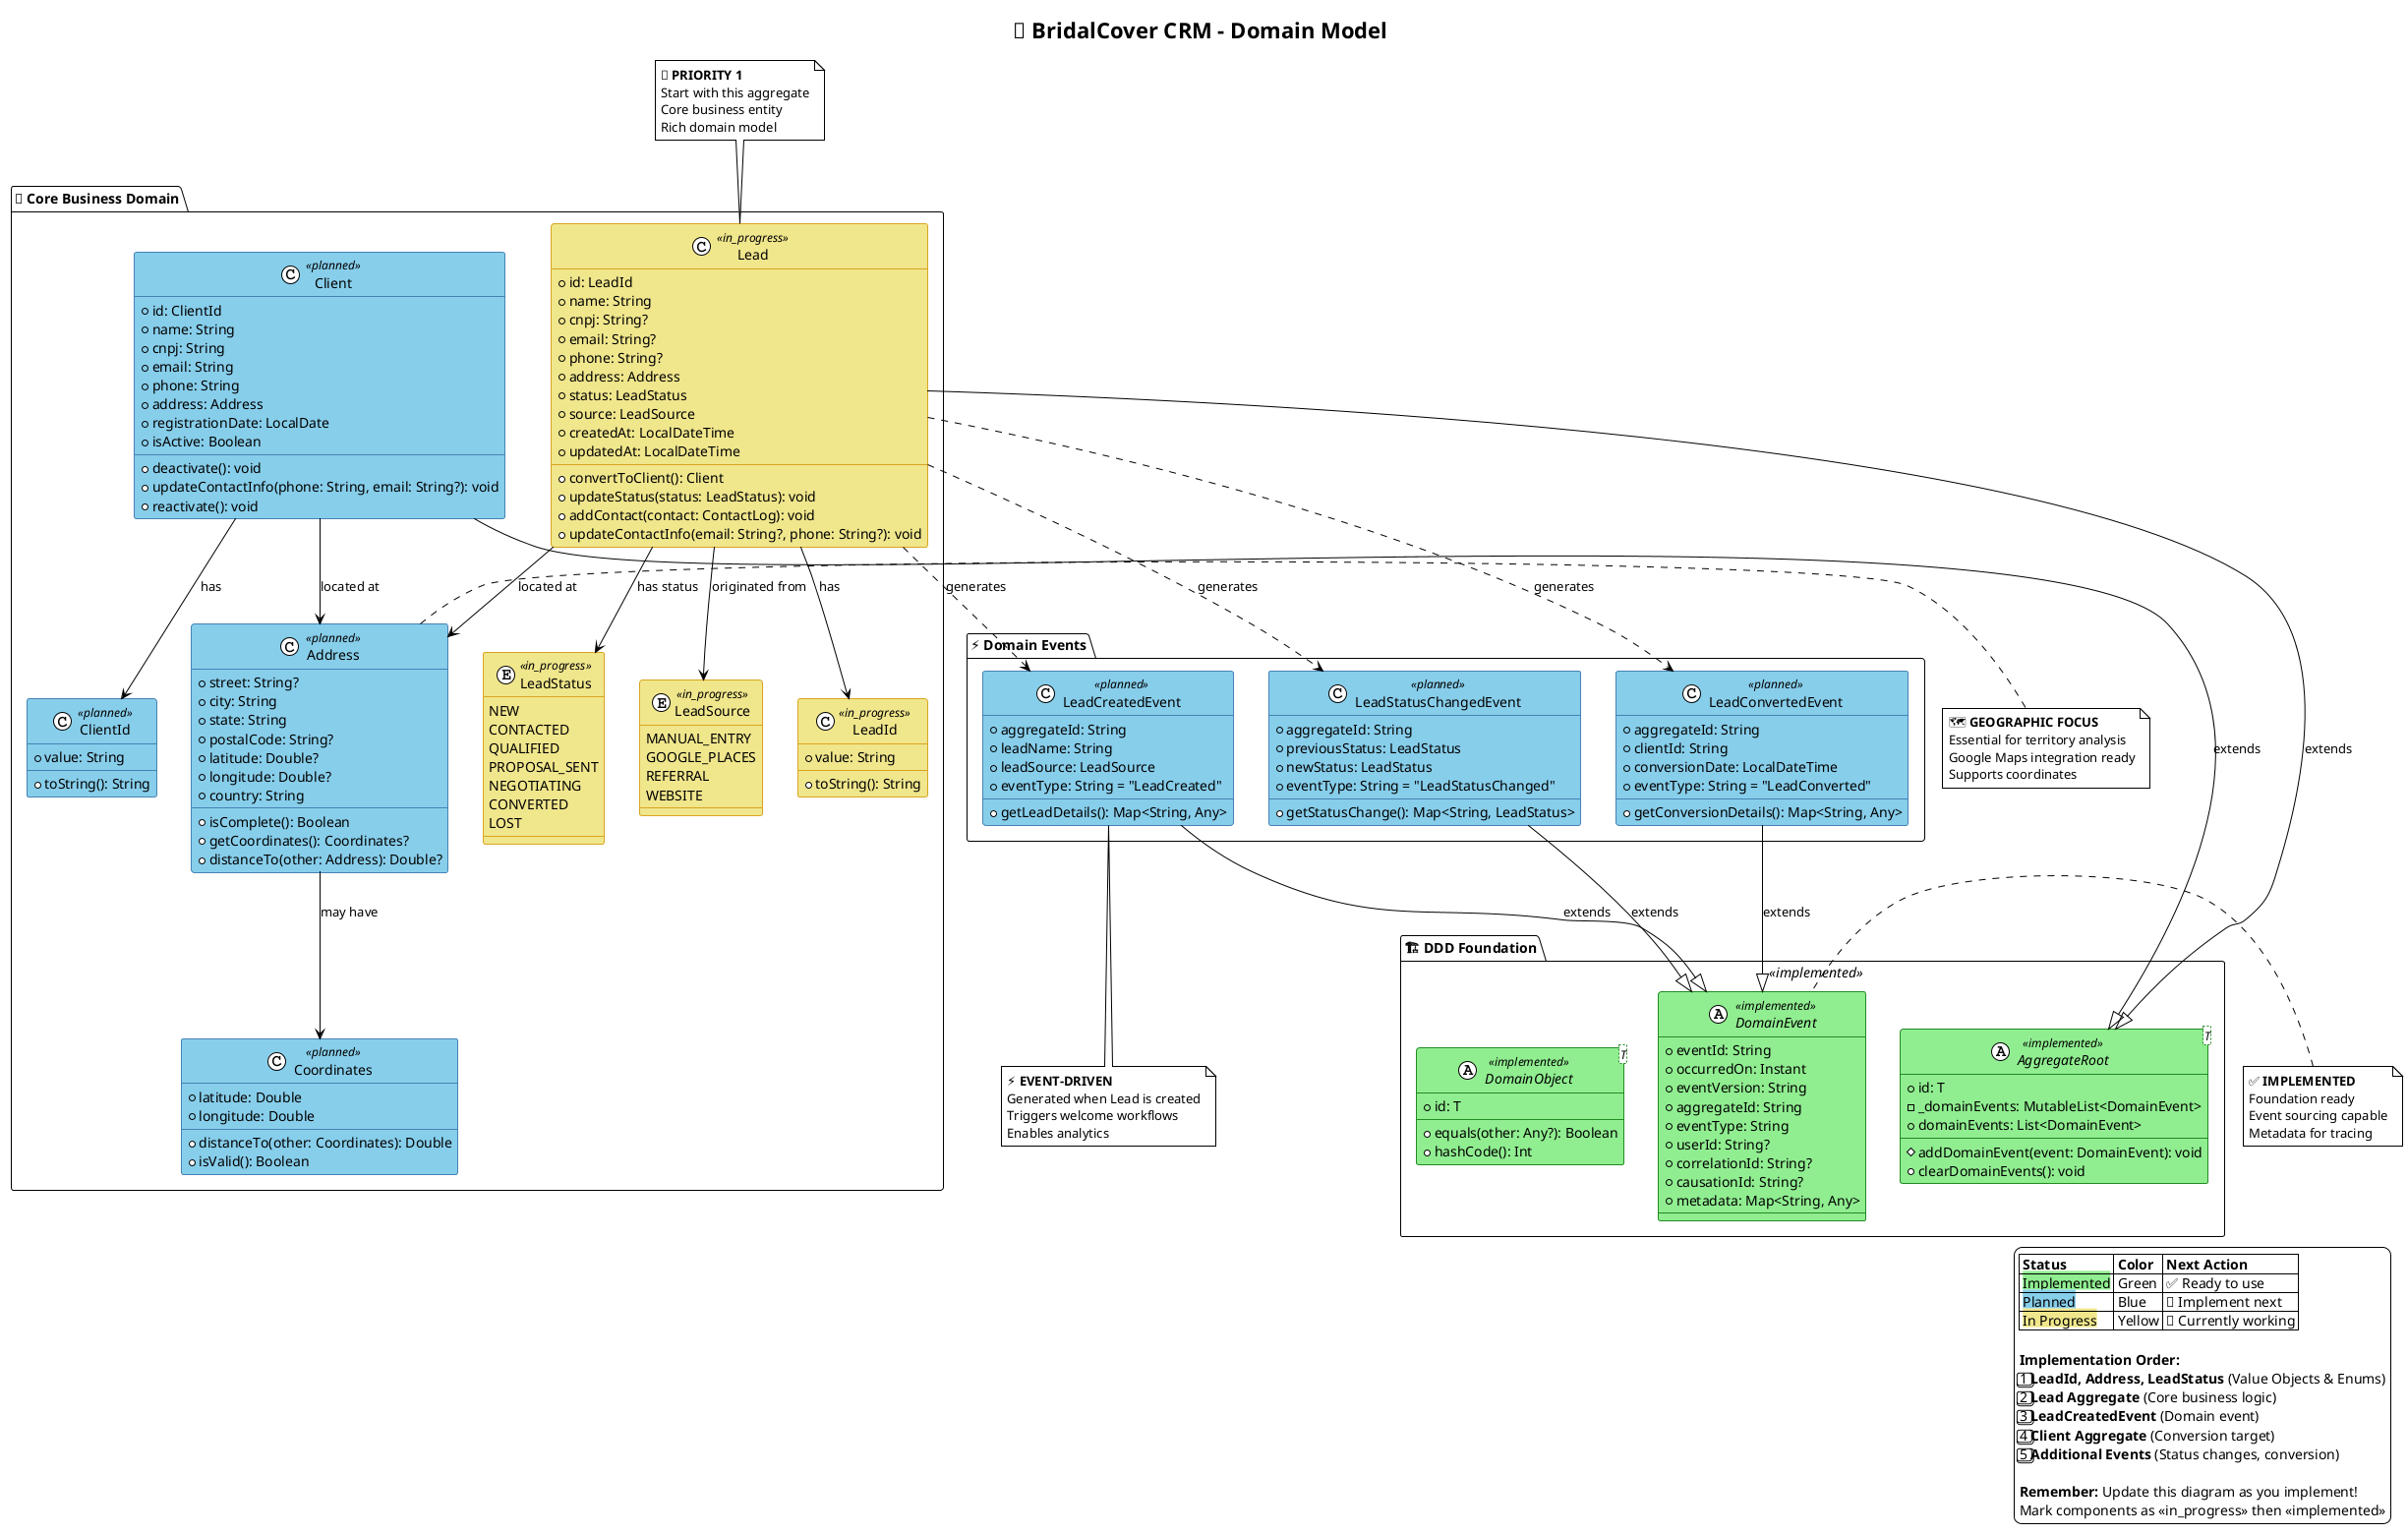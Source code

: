 @startuml Domain Model

!theme plain
title 🎯 BridalCover CRM - Domain Model

skinparam class {
    BackgroundColor<<implemented>> #90EE90
    BackgroundColor<<planned>> #87CEEB
    BackgroundColor<<in_progress>> #F0E68C
    BorderColor<<implemented>> #228B22
    BorderColor<<planned>> #4682B4
    BorderColor<<in_progress>> #DAA520
}

' ===== FOUNDATION (IMPLEMENTED) =====
package "🏗️ DDD Foundation" <<implemented>> {
    abstract class DomainEvent <<implemented>> {
        +eventId: String
        +occurredOn: Instant
        +eventVersion: String
        +aggregateId: String
        +eventType: String
        +userId: String?
        +correlationId: String?
        +causationId: String?
        +metadata: Map<String, Any>
    }
    
    abstract class AggregateRoot<T> <<implemented>> {
        +id: T
        -_domainEvents: MutableList<DomainEvent>
        +domainEvents: List<DomainEvent>
        --
        #addDomainEvent(event: DomainEvent): void
        +clearDomainEvents(): void
    }
    
    abstract class DomainObject<T> <<implemented>> {
        +id: T
        --
        +equals(other: Any?): Boolean
        +hashCode(): Int
    }
}

' ===== CORE DOMAIN (NEXT TO IMPLEMENT) =====
package "🎯 Core Business Domain" {
    
    ' Lead Aggregate (Priority 1)
    class Lead <<in_progress>> {
        +id: LeadId
        +name: String
        +cnpj: String?
        +email: String?
        +phone: String?
        +address: Address
        +status: LeadStatus
        +source: LeadSource
        +createdAt: LocalDateTime
        +updatedAt: LocalDateTime
        --
        +convertToClient(): Client
        +updateStatus(status: LeadStatus): void
        +addContact(contact: ContactLog): void
        +updateContactInfo(email: String?, phone: String?): void
    }
    
    ' Client Aggregate (Priority 2)
    class Client <<planned>> {
        +id: ClientId
        +name: String
        +cnpj: String
        +email: String
        +phone: String
        +address: Address
        +registrationDate: LocalDate
        +isActive: Boolean
        --
        +deactivate(): void
        +updateContactInfo(phone: String, email: String?): void
        +reactivate(): void
    }
    
    ' Value Objects (Priority 1)
    class Address <<planned>> {
        +street: String?
        +city: String
        +state: String
        +postalCode: String?
        +latitude: Double?
        +longitude: Double?
        +country: String
        --
        +isComplete(): Boolean
        +getCoordinates(): Coordinates?
        +distanceTo(other: Address): Double?
    }
    
    class Coordinates <<planned>> {
        +latitude: Double
        +longitude: Double
        --
        +distanceTo(other: Coordinates): Double
        +isValid(): Boolean
    }
    
    ' ID Value Objects
    class LeadId <<in_progress>> {
        +value: String
        --
        +toString(): String
    }
    
    class ClientId <<planned>> {
        +value: String
        --
        +toString(): String
    }
    
    ' Enums (Priority 1)
    enum LeadStatus <<in_progress>> {
        NEW
        CONTACTED
        QUALIFIED
        PROPOSAL_SENT
        NEGOTIATING
        CONVERTED
        LOST
    }
    
    enum LeadSource <<in_progress>> {
        MANUAL_ENTRY
        GOOGLE_PLACES
        REFERRAL
        WEBSITE
    }
}

' ===== DOMAIN EVENTS (NEXT TO IMPLEMENT) =====
package "⚡ Domain Events" {
    class LeadCreatedEvent <<planned>> {
        +aggregateId: String
        +leadName: String
        +leadSource: LeadSource
        +eventType: String = "LeadCreated"
        --
        +getLeadDetails(): Map<String, Any>
    }
    
    class LeadConvertedEvent <<planned>> {
        +aggregateId: String
        +clientId: String
        +conversionDate: LocalDateTime
        +eventType: String = "LeadConverted"
        --
        +getConversionDetails(): Map<String, Any>
    }
    
    class LeadStatusChangedEvent <<planned>> {
        +aggregateId: String
        +previousStatus: LeadStatus
        +newStatus: LeadStatus
        +eventType: String = "LeadStatusChanged"
        --
        +getStatusChange(): Map<String, LeadStatus>
    }
}

' ===== RELATIONSHIPS =====
' Foundation relationships
Lead --|> AggregateRoot : extends
Client --|> AggregateRoot : extends

' Domain relationships
Lead --> LeadId : has
Lead --> Address : located at
Lead --> LeadStatus : has status
Lead --> LeadSource : originated from
Client --> ClientId : has
Client --> Address : located at
Address --> Coordinates : may have

' Event relationships
Lead ..> LeadCreatedEvent : generates
Lead ..> LeadConvertedEvent : generates
Lead ..> LeadStatusChangedEvent : generates
LeadCreatedEvent --|> DomainEvent : extends
LeadConvertedEvent --|> DomainEvent : extends
LeadStatusChangedEvent --|> DomainEvent : extends

' ===== IMPLEMENTATION NOTES =====
note top of Lead : 🚀 **PRIORITY 1**\nStart with this aggregate\nCore business entity\nRich domain model

note right of Address : 🗺️ **GEOGRAPHIC FOCUS**\nEssential for territory analysis\nGoogle Maps integration ready\nSupports coordinates

note bottom of LeadCreatedEvent : ⚡ **EVENT-DRIVEN**\nGenerated when Lead is created\nTriggers welcome workflows\nEnables analytics

note left of DomainEvent : ✅ **IMPLEMENTED**\nFoundation ready\nEvent sourcing capable\nMetadata for tracing

' ===== IMPLEMENTATION ROADMAP =====
legend bottom right
    |= Status |= Color |= Next Action |
    | <back:#90EE90>Implemented</back> | Green | ✅ Ready to use |
    | <back:#87CEEB>Planned</back> | Blue | 🚧 Implement next |
    | <back:#F0E68C>In Progress</back> | Yellow | 🔄 Currently working |
    
    **Implementation Order:**
    1️⃣ **LeadId, Address, LeadStatus** (Value Objects & Enums)
    2️⃣ **Lead Aggregate** (Core business logic)
    3️⃣ **LeadCreatedEvent** (Domain event)
    4️⃣ **Client Aggregate** (Conversion target)
    5️⃣ **Additional Events** (Status changes, conversion)
    
    **Remember:** Update this diagram as you implement!
    Mark components as <<in_progress>> then <<implemented>>
endlegend

@enduml
